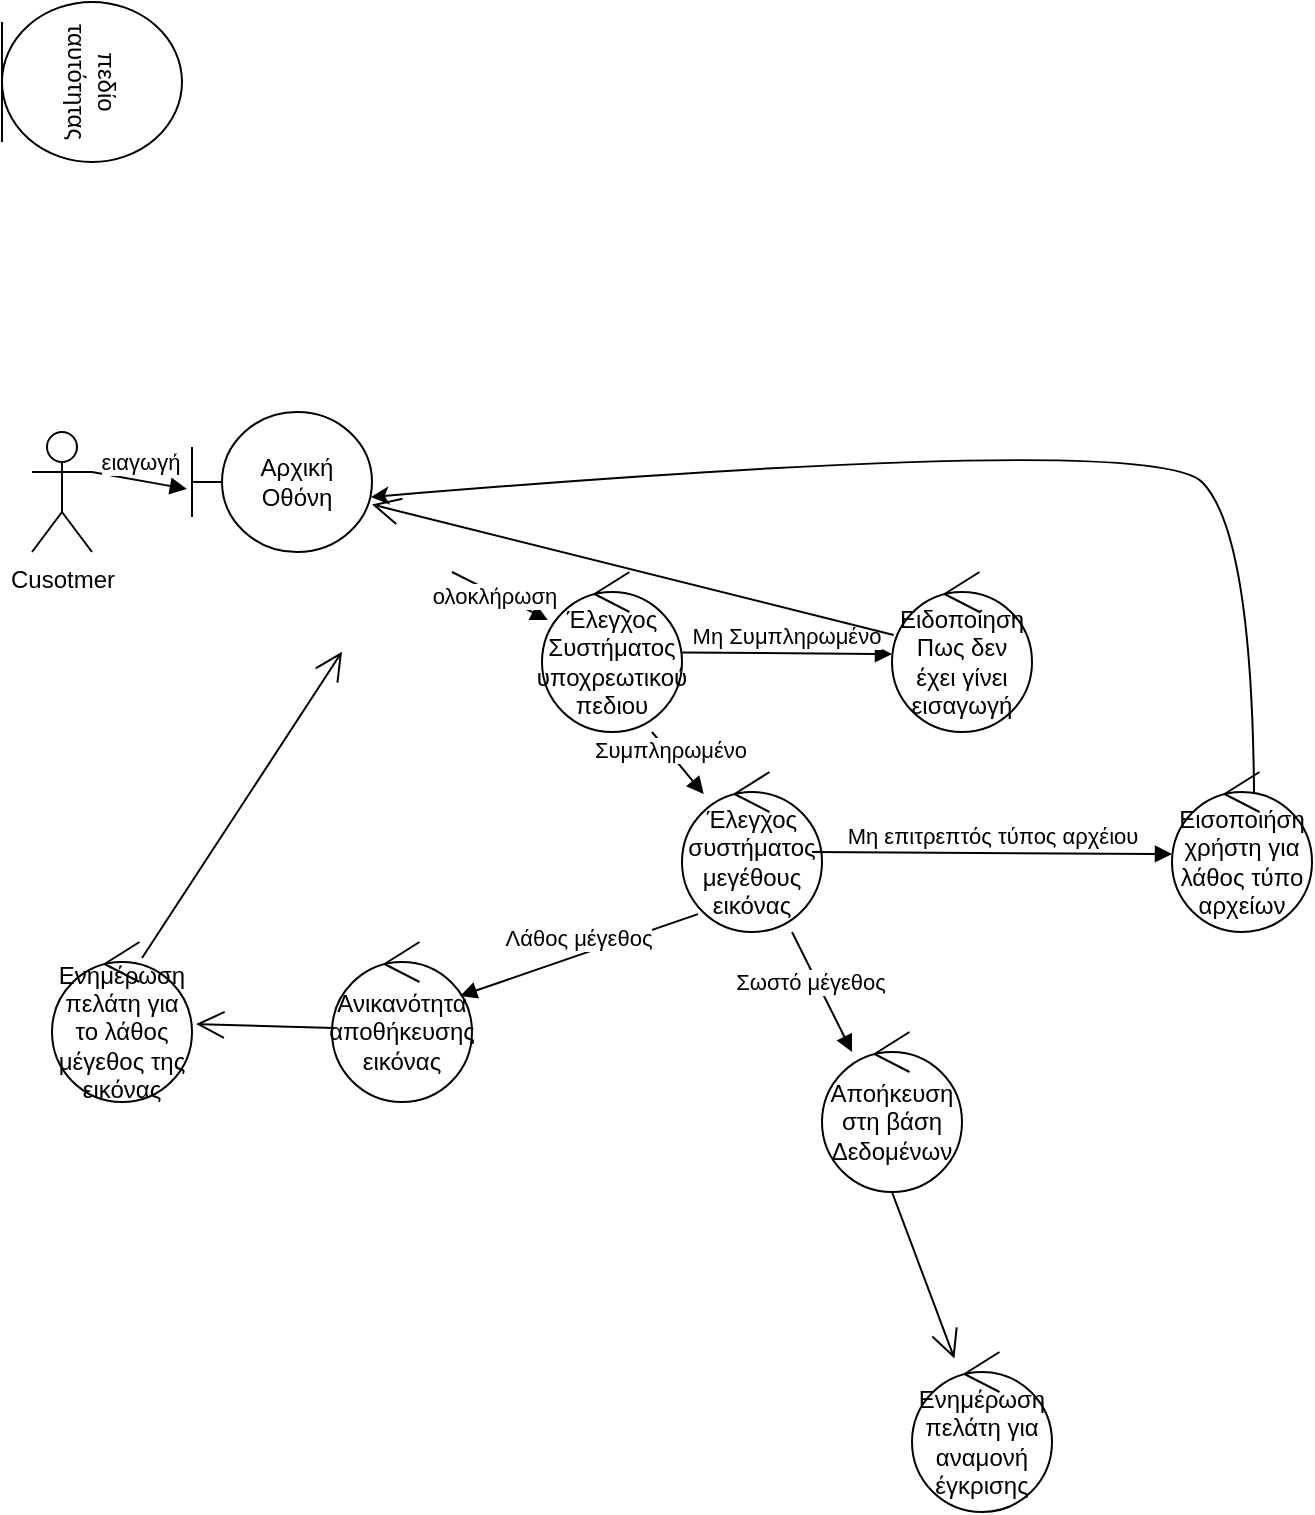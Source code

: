 <mxfile>
    <diagram name="Σελίδα-1" id="OHz2EBmf9zVARGRaG9hI">
        <mxGraphModel dx="819" dy="672" grid="1" gridSize="10" guides="1" tooltips="1" connect="1" arrows="1" fold="1" page="1" pageScale="1" pageWidth="827" pageHeight="1169" math="0" shadow="0">
            <root>
                <mxCell id="0"/>
                <mxCell id="1" parent="0"/>
                <mxCell id="2v3vXZpvR5kIUnmruyP6-1" value="Cusotmer" style="shape=umlActor;verticalLabelPosition=bottom;verticalAlign=top;html=1;outlineConnect=0;" parent="1" vertex="1">
                    <mxGeometry x="120" y="330" width="30" height="60" as="geometry"/>
                </mxCell>
                <mxCell id="2v3vXZpvR5kIUnmruyP6-3" value="" style="html=1;verticalAlign=bottom;endArrow=block;curved=0;rounded=0;" parent="1" target="2v3vXZpvR5kIUnmruyP6-9" edge="1">
                    <mxGeometry width="80" relative="1" as="geometry">
                        <mxPoint x="430" y="480" as="sourcePoint"/>
                        <mxPoint x="480" y="540" as="targetPoint"/>
                        <mxPoint as="offset"/>
                    </mxGeometry>
                </mxCell>
                <mxCell id="2v3vXZpvR5kIUnmruyP6-12" value="Συμπληρωμένο" style="edgeLabel;html=1;align=center;verticalAlign=middle;resizable=0;points=[];" parent="2v3vXZpvR5kIUnmruyP6-3" vertex="1" connectable="0">
                    <mxGeometry x="-0.372" y="1" relative="1" as="geometry">
                        <mxPoint as="offset"/>
                    </mxGeometry>
                </mxCell>
                <mxCell id="2v3vXZpvR5kIUnmruyP6-5" value="" style="html=1;verticalAlign=bottom;endArrow=block;curved=0;rounded=0;" parent="1" target="2v3vXZpvR5kIUnmruyP6-6" edge="1">
                    <mxGeometry x="0.008" width="80" relative="1" as="geometry">
                        <mxPoint x="330" y="400" as="sourcePoint"/>
                        <mxPoint x="410" y="440" as="targetPoint"/>
                        <mxPoint as="offset"/>
                    </mxGeometry>
                </mxCell>
                <mxCell id="2v3vXZpvR5kIUnmruyP6-7" value="ολοκλήρωση" style="edgeLabel;html=1;align=center;verticalAlign=middle;resizable=0;points=[];" parent="2v3vXZpvR5kIUnmruyP6-5" vertex="1" connectable="0">
                    <mxGeometry x="-0.099" y="-1" relative="1" as="geometry">
                        <mxPoint as="offset"/>
                    </mxGeometry>
                </mxCell>
                <mxCell id="2v3vXZpvR5kIUnmruyP6-6" value="Έλεγχος Συστήματος υποχρεωτικού πεδιου" style="ellipse;shape=umlControl;whiteSpace=wrap;html=1;" parent="1" vertex="1">
                    <mxGeometry x="375" y="400" width="70" height="80" as="geometry"/>
                </mxCell>
                <mxCell id="2v3vXZpvR5kIUnmruyP6-8" value="ειαγωγή" style="html=1;verticalAlign=bottom;endArrow=block;curved=0;rounded=0;entryX=-0.028;entryY=0.55;entryDx=0;entryDy=0;entryPerimeter=0;exitX=1;exitY=0.333;exitDx=0;exitDy=0;exitPerimeter=0;" parent="1" edge="1" target="2" source="2v3vXZpvR5kIUnmruyP6-1">
                    <mxGeometry width="80" relative="1" as="geometry">
                        <mxPoint x="150" y="409.41" as="sourcePoint"/>
                        <mxPoint x="230" y="409.41" as="targetPoint"/>
                        <mxPoint as="offset"/>
                    </mxGeometry>
                </mxCell>
                <mxCell id="2v3vXZpvR5kIUnmruyP6-9" value="Έλεγχος συστήματος μεγέθους εικόνας" style="ellipse;shape=umlControl;whiteSpace=wrap;html=1;" parent="1" vertex="1">
                    <mxGeometry x="445" y="500" width="70" height="80" as="geometry"/>
                </mxCell>
                <mxCell id="2v3vXZpvR5kIUnmruyP6-10" value="" style="html=1;verticalAlign=bottom;endArrow=block;curved=0;rounded=0;" parent="1" edge="1">
                    <mxGeometry width="80" relative="1" as="geometry">
                        <mxPoint x="500" y="580" as="sourcePoint"/>
                        <mxPoint x="530" y="640" as="targetPoint"/>
                    </mxGeometry>
                </mxCell>
                <mxCell id="2v3vXZpvR5kIUnmruyP6-19" value="Σωστό μέγεθος" style="edgeLabel;html=1;align=center;verticalAlign=middle;resizable=0;points=[];" parent="2v3vXZpvR5kIUnmruyP6-10" vertex="1" connectable="0">
                    <mxGeometry x="-0.213" y="-3" relative="1" as="geometry">
                        <mxPoint as="offset"/>
                    </mxGeometry>
                </mxCell>
                <mxCell id="2v3vXZpvR5kIUnmruyP6-11" value="Αποήκευση στη βάση Δεδομένων" style="ellipse;shape=umlControl;whiteSpace=wrap;html=1;" parent="1" vertex="1">
                    <mxGeometry x="515" y="630" width="70" height="80" as="geometry"/>
                </mxCell>
                <mxCell id="2v3vXZpvR5kIUnmruyP6-13" value="Μη Συμπληρωμένο" style="html=1;verticalAlign=bottom;endArrow=block;curved=0;rounded=0;entryX=0;entryY=0.513;entryDx=0;entryDy=0;entryPerimeter=0;" parent="1" source="2v3vXZpvR5kIUnmruyP6-6" target="2v3vXZpvR5kIUnmruyP6-14" edge="1">
                    <mxGeometry width="80" relative="1" as="geometry">
                        <mxPoint x="445" y="440" as="sourcePoint"/>
                        <mxPoint x="525" y="440" as="targetPoint"/>
                    </mxGeometry>
                </mxCell>
                <mxCell id="2v3vXZpvR5kIUnmruyP6-14" value="Ειδοποίηση Πως δεν έχει γίνει εισαγωγή" style="ellipse;shape=umlControl;whiteSpace=wrap;html=1;" parent="1" vertex="1">
                    <mxGeometry x="550" y="400" width="70" height="80" as="geometry"/>
                </mxCell>
                <mxCell id="2v3vXZpvR5kIUnmruyP6-15" value="" style="endArrow=open;endFill=1;endSize=12;html=1;rounded=0;" parent="1" source="2v3vXZpvR5kIUnmruyP6-14" target="2" edge="1">
                    <mxGeometry width="160" relative="1" as="geometry">
                        <mxPoint x="500" y="360" as="sourcePoint"/>
                        <mxPoint x="296.96" y="365.03" as="targetPoint"/>
                    </mxGeometry>
                </mxCell>
                <mxCell id="2v3vXZpvR5kIUnmruyP6-17" value="Ανικανότητα αποθήκευσης εικόνας" style="ellipse;shape=umlControl;whiteSpace=wrap;html=1;" parent="1" vertex="1">
                    <mxGeometry x="270" y="585" width="70" height="80" as="geometry"/>
                </mxCell>
                <mxCell id="2v3vXZpvR5kIUnmruyP6-18" value="Λάθος μέγεθος" style="html=1;verticalAlign=bottom;endArrow=block;curved=0;rounded=0;entryX=0.914;entryY=0.338;entryDx=0;entryDy=0;entryPerimeter=0;exitX=0.114;exitY=0.888;exitDx=0;exitDy=0;exitPerimeter=0;" parent="1" source="2v3vXZpvR5kIUnmruyP6-9" target="2v3vXZpvR5kIUnmruyP6-17" edge="1">
                    <mxGeometry width="80" relative="1" as="geometry">
                        <mxPoint x="420" y="600" as="sourcePoint"/>
                        <mxPoint x="500" y="600" as="targetPoint"/>
                    </mxGeometry>
                </mxCell>
                <mxCell id="2v3vXZpvR5kIUnmruyP6-20" value="Ενημέρωση πελάτη για το λάθος μέγεθος της εικόνας" style="ellipse;shape=umlControl;whiteSpace=wrap;html=1;" parent="1" vertex="1">
                    <mxGeometry x="130" y="585" width="70" height="80" as="geometry"/>
                </mxCell>
                <mxCell id="2v3vXZpvR5kIUnmruyP6-21" value="" style="endArrow=open;endFill=1;endSize=12;html=1;rounded=0;entryX=1.029;entryY=0.513;entryDx=0;entryDy=0;entryPerimeter=0;exitX=0.014;exitY=0.538;exitDx=0;exitDy=0;exitPerimeter=0;" parent="1" source="2v3vXZpvR5kIUnmruyP6-17" target="2v3vXZpvR5kIUnmruyP6-20" edge="1">
                    <mxGeometry width="160" relative="1" as="geometry">
                        <mxPoint x="200" y="690" as="sourcePoint"/>
                        <mxPoint x="360" y="690" as="targetPoint"/>
                    </mxGeometry>
                </mxCell>
                <mxCell id="2v3vXZpvR5kIUnmruyP6-22" value="" style="endArrow=open;endFill=1;endSize=12;html=1;rounded=0;entryX=1;entryY=0.5;entryDx=0;entryDy=0;exitX=0.643;exitY=0.1;exitDx=0;exitDy=0;exitPerimeter=0;" parent="1" source="2v3vXZpvR5kIUnmruyP6-20" edge="1">
                    <mxGeometry width="160" relative="1" as="geometry">
                        <mxPoint x="120" y="510" as="sourcePoint"/>
                        <mxPoint x="275" y="439.91" as="targetPoint"/>
                    </mxGeometry>
                </mxCell>
                <mxCell id="2v3vXZpvR5kIUnmruyP6-24" value="Ενημέρωση πελάτη για αναμονή έγκρισης" style="ellipse;shape=umlControl;whiteSpace=wrap;html=1;" parent="1" vertex="1">
                    <mxGeometry x="560" y="790" width="70" height="80" as="geometry"/>
                </mxCell>
                <mxCell id="2v3vXZpvR5kIUnmruyP6-25" value="" style="endArrow=open;endFill=1;endSize=12;html=1;rounded=0;" parent="1" target="2v3vXZpvR5kIUnmruyP6-24" edge="1">
                    <mxGeometry width="160" relative="1" as="geometry">
                        <mxPoint x="550" y="710" as="sourcePoint"/>
                        <mxPoint x="710" y="710" as="targetPoint"/>
                    </mxGeometry>
                </mxCell>
                <mxCell id="2v3vXZpvR5kIUnmruyP6-26" value="Εισοποιήση χρήστη για λάθος τύπο αρχείων" style="ellipse;shape=umlControl;whiteSpace=wrap;html=1;" parent="1" vertex="1">
                    <mxGeometry x="690" y="500" width="70" height="80" as="geometry"/>
                </mxCell>
                <mxCell id="2v3vXZpvR5kIUnmruyP6-28" value="Μη επιτρεπτός τύπος αρχέιου" style="html=1;verticalAlign=bottom;endArrow=block;curved=0;rounded=0;entryX=0;entryY=0.513;entryDx=0;entryDy=0;entryPerimeter=0;" parent="1" target="2v3vXZpvR5kIUnmruyP6-26" edge="1">
                    <mxGeometry width="80" relative="1" as="geometry">
                        <mxPoint x="510" y="540" as="sourcePoint"/>
                        <mxPoint x="590" y="540" as="targetPoint"/>
                    </mxGeometry>
                </mxCell>
                <mxCell id="2v3vXZpvR5kIUnmruyP6-29" value="" style="curved=1;endArrow=classic;html=1;rounded=0;exitX=0.586;exitY=0.138;exitDx=0;exitDy=0;exitPerimeter=0;entryX=0.994;entryY=0.607;entryDx=0;entryDy=0;entryPerimeter=0;" parent="1" source="2v3vXZpvR5kIUnmruyP6-26" target="2" edge="1">
                    <mxGeometry width="50" height="50" relative="1" as="geometry">
                        <mxPoint x="680" y="380" as="sourcePoint"/>
                        <mxPoint x="285" y="358" as="targetPoint"/>
                        <Array as="points">
                            <mxPoint x="730" y="380"/>
                            <mxPoint x="680" y="330"/>
                        </Array>
                    </mxGeometry>
                </mxCell>
                <mxCell id="2" value="Αρχική Οθόνη" style="shape=umlBoundary;whiteSpace=wrap;html=1;" vertex="1" parent="1">
                    <mxGeometry x="200" y="320" width="90" height="70" as="geometry"/>
                </mxCell>
                <mxCell id="4" value="πεδίο ταυτότητας" style="ellipse;shape=umlEntity;whiteSpace=wrap;html=1;rotation=90;align=center;verticalAlign=middle;direction=east;" vertex="1" parent="1">
                    <mxGeometry x="110" y="110.0" width="80" height="90" as="geometry"/>
                </mxCell>
            </root>
        </mxGraphModel>
    </diagram>
</mxfile>